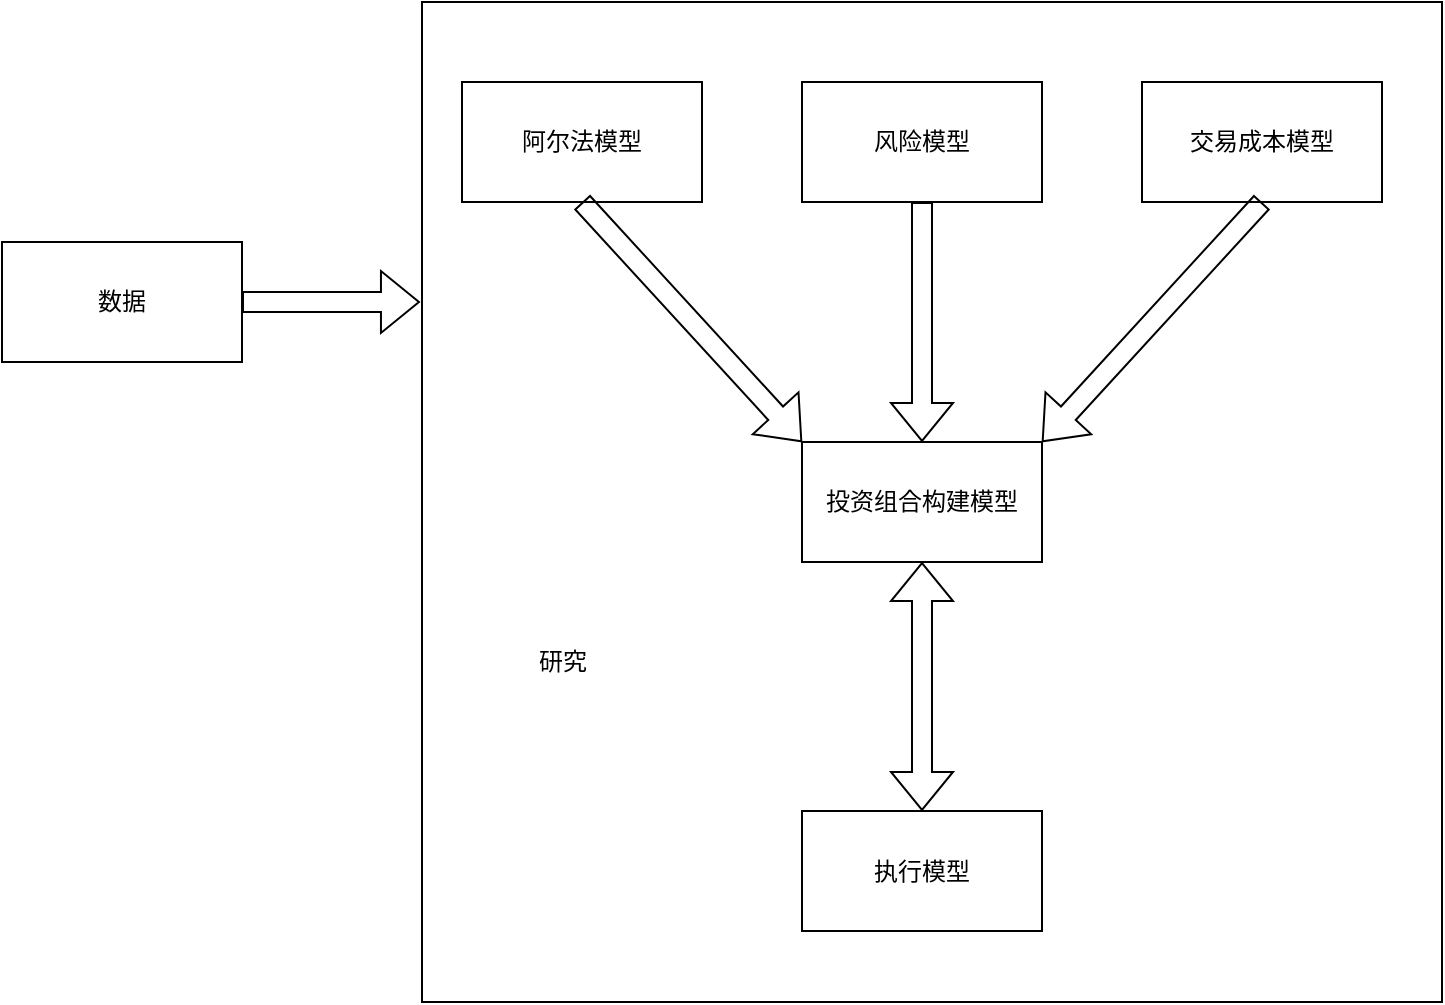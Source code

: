 <mxfile version="20.2.7" type="github">
  <diagram id="xiFxgRklbck53UozxTyR" name="Page-1">
    <mxGraphModel dx="575" dy="930" grid="1" gridSize="10" guides="1" tooltips="1" connect="1" arrows="1" fold="1" page="1" pageScale="1" pageWidth="827" pageHeight="1169" math="0" shadow="0">
      <root>
        <mxCell id="0" />
        <mxCell id="1" parent="0" />
        <mxCell id="QbWRjQl9VW5-r7bOeyV1-14" value="" style="whiteSpace=wrap;html=1;" vertex="1" parent="1">
          <mxGeometry x="290" y="220" width="510" height="500" as="geometry" />
        </mxCell>
        <mxCell id="QbWRjQl9VW5-r7bOeyV1-1" value="阿尔法模型" style="whiteSpace=wrap;html=1;" vertex="1" parent="1">
          <mxGeometry x="310" y="260" width="120" height="60" as="geometry" />
        </mxCell>
        <mxCell id="QbWRjQl9VW5-r7bOeyV1-2" value="风险模型" style="whiteSpace=wrap;html=1;" vertex="1" parent="1">
          <mxGeometry x="480" y="260" width="120" height="60" as="geometry" />
        </mxCell>
        <mxCell id="QbWRjQl9VW5-r7bOeyV1-3" value="交易成本模型" style="whiteSpace=wrap;html=1;" vertex="1" parent="1">
          <mxGeometry x="650" y="260" width="120" height="60" as="geometry" />
        </mxCell>
        <mxCell id="QbWRjQl9VW5-r7bOeyV1-4" value="投资组合构建模型" style="whiteSpace=wrap;html=1;" vertex="1" parent="1">
          <mxGeometry x="480" y="440" width="120" height="60" as="geometry" />
        </mxCell>
        <mxCell id="QbWRjQl9VW5-r7bOeyV1-5" value="执行模型" style="whiteSpace=wrap;html=1;" vertex="1" parent="1">
          <mxGeometry x="480" y="624.5" width="120" height="60" as="geometry" />
        </mxCell>
        <mxCell id="QbWRjQl9VW5-r7bOeyV1-9" value="" style="shape=flexArrow;endArrow=classic;startArrow=classic;html=1;rounded=0;exitX=0.5;exitY=0;exitDx=0;exitDy=0;entryX=0.5;entryY=1;entryDx=0;entryDy=0;" edge="1" parent="1" source="QbWRjQl9VW5-r7bOeyV1-5" target="QbWRjQl9VW5-r7bOeyV1-4">
          <mxGeometry width="100" height="100" relative="1" as="geometry">
            <mxPoint x="470" y="500" as="sourcePoint" />
            <mxPoint x="570" y="400" as="targetPoint" />
          </mxGeometry>
        </mxCell>
        <mxCell id="QbWRjQl9VW5-r7bOeyV1-10" value="" style="shape=flexArrow;endArrow=classic;html=1;rounded=0;exitX=0.5;exitY=1;exitDx=0;exitDy=0;entryX=0;entryY=0;entryDx=0;entryDy=0;" edge="1" parent="1" source="QbWRjQl9VW5-r7bOeyV1-1" target="QbWRjQl9VW5-r7bOeyV1-4">
          <mxGeometry width="50" height="50" relative="1" as="geometry">
            <mxPoint x="490" y="480" as="sourcePoint" />
            <mxPoint x="540" y="430" as="targetPoint" />
          </mxGeometry>
        </mxCell>
        <mxCell id="QbWRjQl9VW5-r7bOeyV1-11" value="" style="shape=flexArrow;endArrow=classic;html=1;rounded=0;exitX=0.5;exitY=1;exitDx=0;exitDy=0;entryX=0.5;entryY=0;entryDx=0;entryDy=0;" edge="1" parent="1" source="QbWRjQl9VW5-r7bOeyV1-2" target="QbWRjQl9VW5-r7bOeyV1-4">
          <mxGeometry width="50" height="50" relative="1" as="geometry">
            <mxPoint x="514" y="340" as="sourcePoint" />
            <mxPoint x="624" y="460" as="targetPoint" />
          </mxGeometry>
        </mxCell>
        <mxCell id="QbWRjQl9VW5-r7bOeyV1-12" value="" style="shape=flexArrow;endArrow=classic;html=1;rounded=0;exitX=0.5;exitY=1;exitDx=0;exitDy=0;entryX=1;entryY=0;entryDx=0;entryDy=0;" edge="1" parent="1" source="QbWRjQl9VW5-r7bOeyV1-3" target="QbWRjQl9VW5-r7bOeyV1-4">
          <mxGeometry width="50" height="50" relative="1" as="geometry">
            <mxPoint x="680" y="330" as="sourcePoint" />
            <mxPoint x="680" y="450" as="targetPoint" />
          </mxGeometry>
        </mxCell>
        <mxCell id="QbWRjQl9VW5-r7bOeyV1-13" value="数据" style="whiteSpace=wrap;html=1;" vertex="1" parent="1">
          <mxGeometry x="80" y="340" width="120" height="60" as="geometry" />
        </mxCell>
        <mxCell id="QbWRjQl9VW5-r7bOeyV1-15" value="研究" style="text;html=1;align=center;verticalAlign=middle;resizable=0;points=[];autosize=1;strokeColor=none;fillColor=none;" vertex="1" parent="1">
          <mxGeometry x="335" y="535" width="50" height="30" as="geometry" />
        </mxCell>
        <mxCell id="QbWRjQl9VW5-r7bOeyV1-16" value="" style="shape=flexArrow;endArrow=classic;html=1;rounded=0;exitX=1;exitY=0.5;exitDx=0;exitDy=0;entryX=-0.002;entryY=0.3;entryDx=0;entryDy=0;entryPerimeter=0;" edge="1" parent="1" source="QbWRjQl9VW5-r7bOeyV1-13" target="QbWRjQl9VW5-r7bOeyV1-14">
          <mxGeometry width="50" height="50" relative="1" as="geometry">
            <mxPoint x="240" y="320" as="sourcePoint" />
            <mxPoint x="290" y="270" as="targetPoint" />
          </mxGeometry>
        </mxCell>
      </root>
    </mxGraphModel>
  </diagram>
</mxfile>
